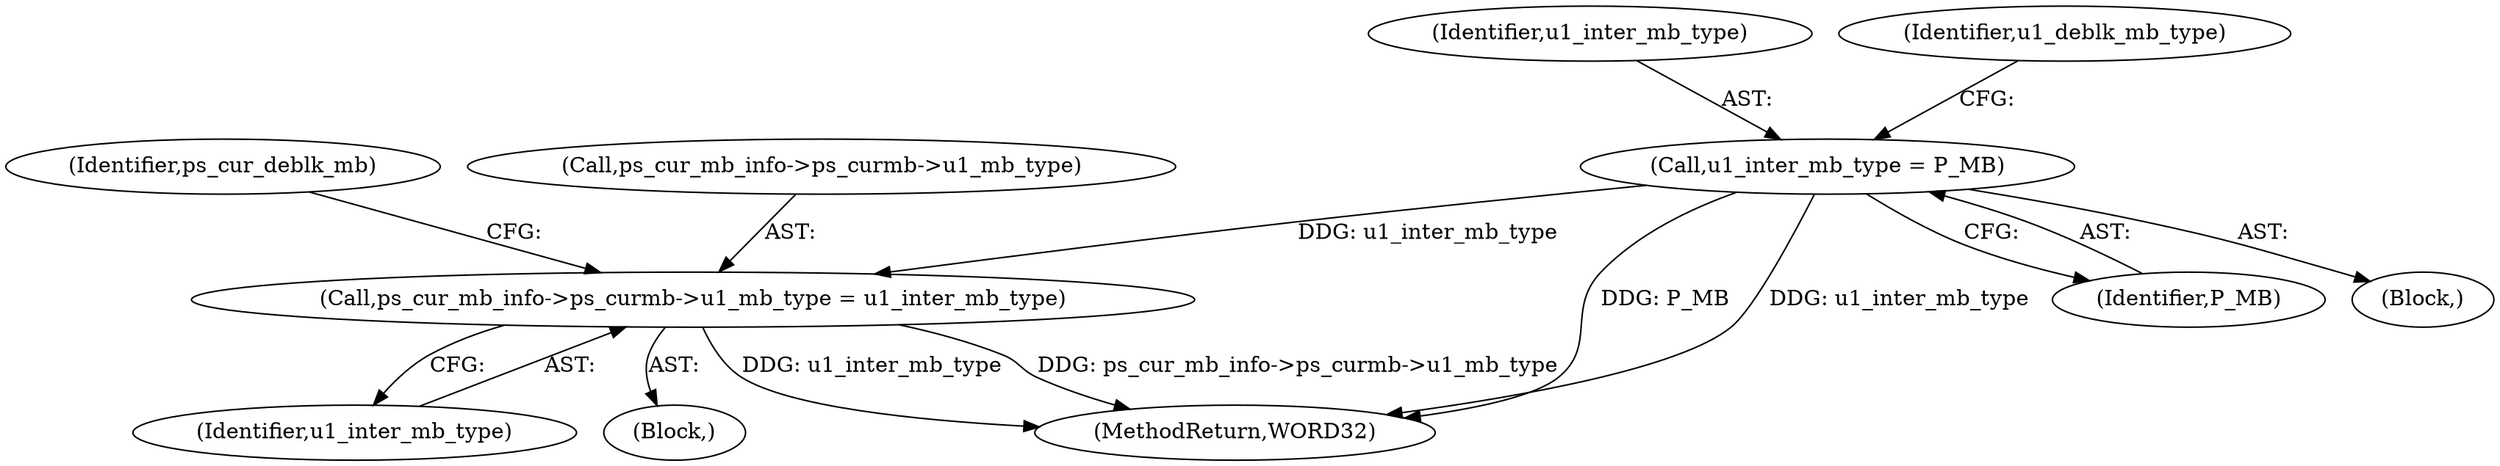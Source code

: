 digraph "0_Android_a78887bcffbc2995cf9ed72e0697acf560875e9e_1@pointer" {
"1001131" [label="(Call,ps_cur_mb_info->ps_curmb->u1_mb_type = u1_inter_mb_type)"];
"1000914" [label="(Call,u1_inter_mb_type = P_MB)"];
"1001140" [label="(Identifier,ps_cur_deblk_mb)"];
"1001137" [label="(Identifier,u1_inter_mb_type)"];
"1001131" [label="(Call,ps_cur_mb_info->ps_curmb->u1_mb_type = u1_inter_mb_type)"];
"1000914" [label="(Call,u1_inter_mb_type = P_MB)"];
"1000997" [label="(Block,)"];
"1000915" [label="(Identifier,u1_inter_mb_type)"];
"1001350" [label="(MethodReturn,WORD32)"];
"1000916" [label="(Identifier,P_MB)"];
"1000136" [label="(Block,)"];
"1000918" [label="(Identifier,u1_deblk_mb_type)"];
"1001132" [label="(Call,ps_cur_mb_info->ps_curmb->u1_mb_type)"];
"1001131" -> "1000997"  [label="AST: "];
"1001131" -> "1001137"  [label="CFG: "];
"1001132" -> "1001131"  [label="AST: "];
"1001137" -> "1001131"  [label="AST: "];
"1001140" -> "1001131"  [label="CFG: "];
"1001131" -> "1001350"  [label="DDG: u1_inter_mb_type"];
"1001131" -> "1001350"  [label="DDG: ps_cur_mb_info->ps_curmb->u1_mb_type"];
"1000914" -> "1001131"  [label="DDG: u1_inter_mb_type"];
"1000914" -> "1000136"  [label="AST: "];
"1000914" -> "1000916"  [label="CFG: "];
"1000915" -> "1000914"  [label="AST: "];
"1000916" -> "1000914"  [label="AST: "];
"1000918" -> "1000914"  [label="CFG: "];
"1000914" -> "1001350"  [label="DDG: P_MB"];
"1000914" -> "1001350"  [label="DDG: u1_inter_mb_type"];
}
